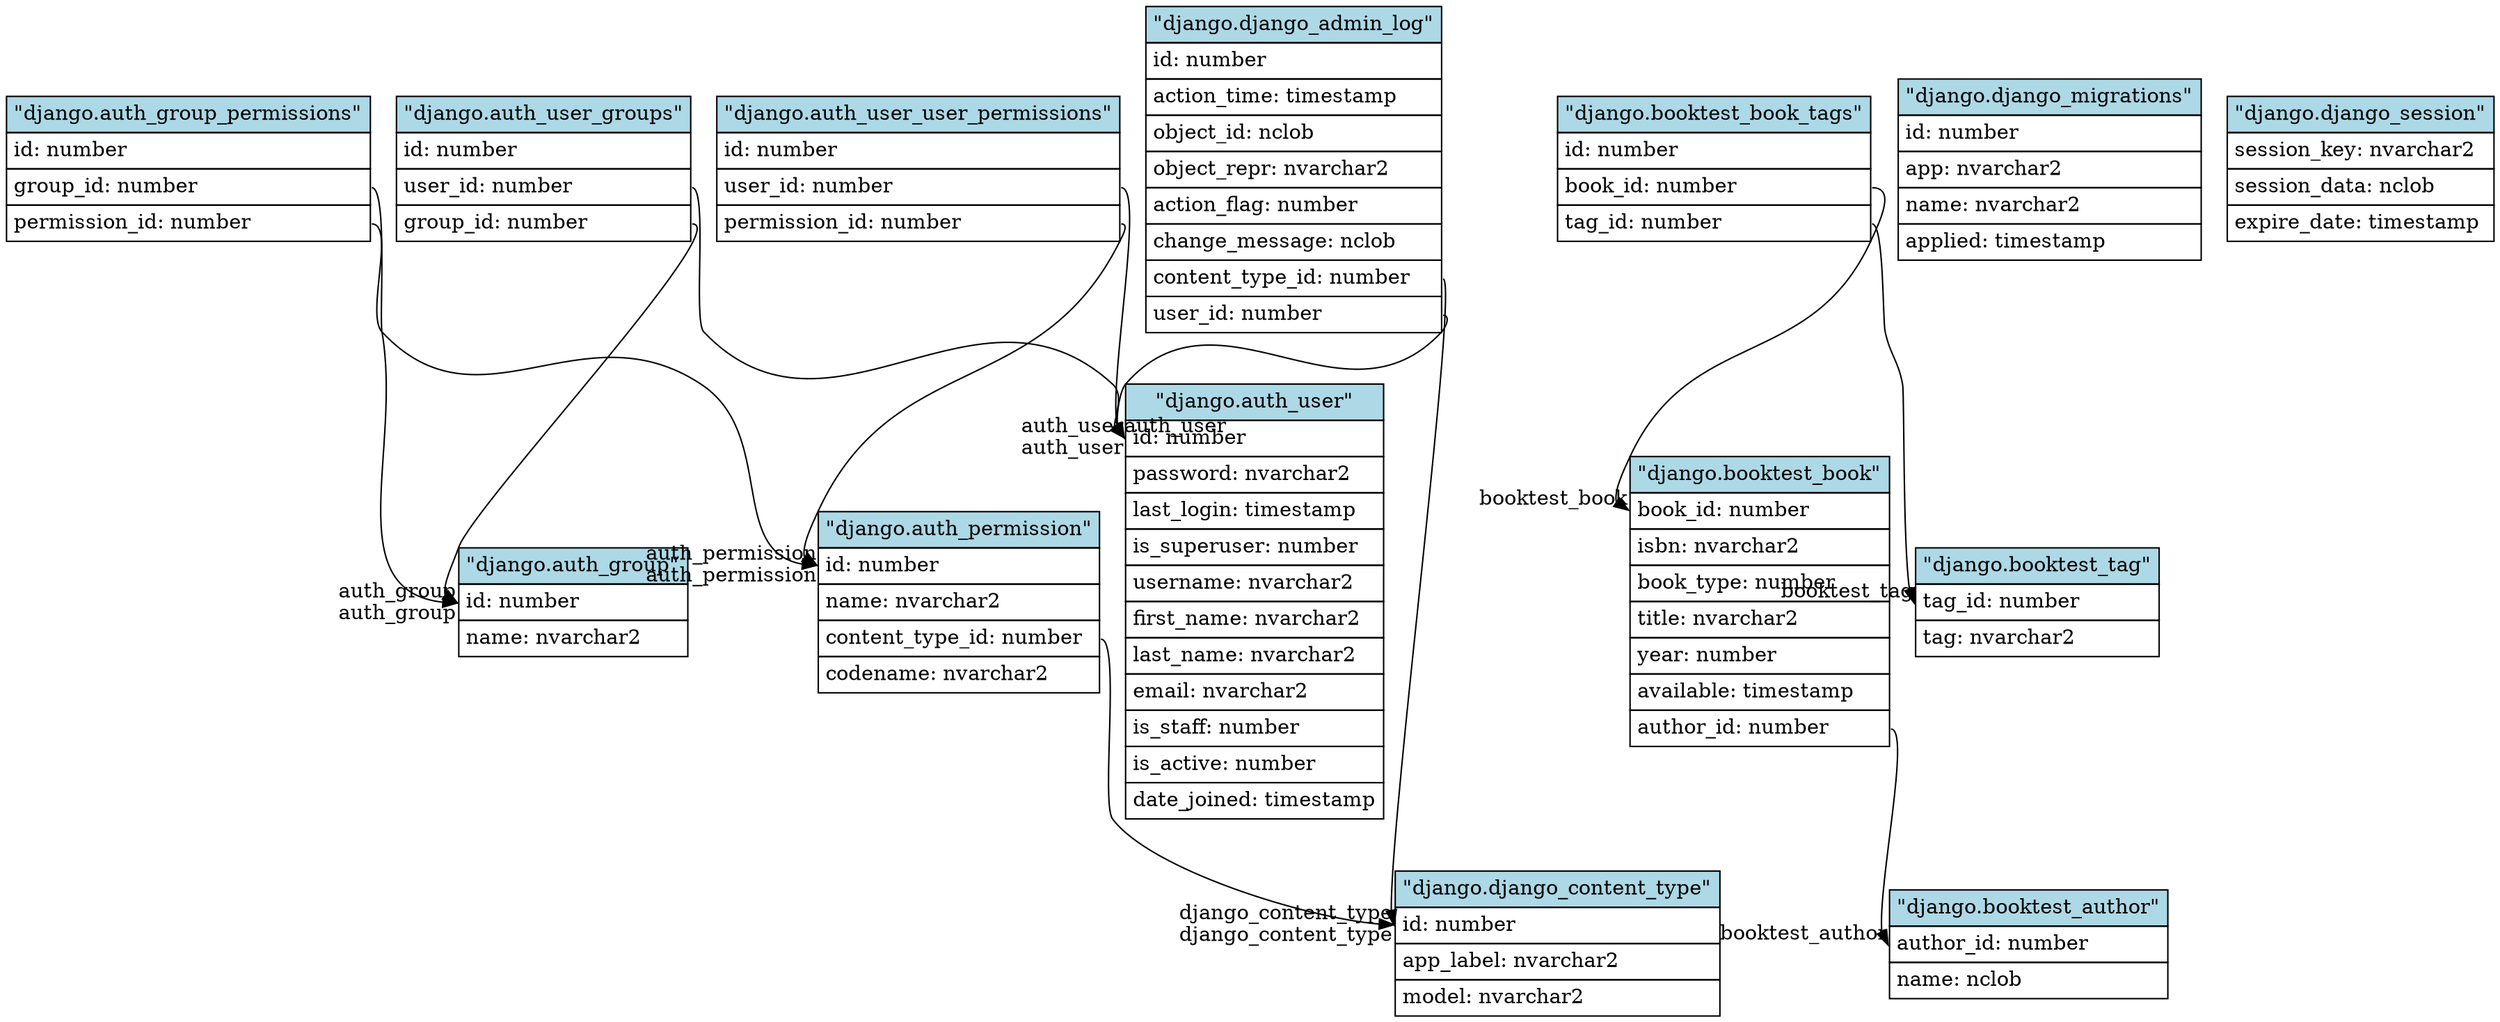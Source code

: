 // Generated by XO.
digraph django {
	// Defaults
	node [shape=none, margin=0]
	
	// Nodes (tables)
	"django.auth_group" [ label=<
		<table border="0" cellborder="1" cellspacing="0" cellpadding="4">
		<tr><td bgcolor="lightblue">"django.auth_group"</td></tr>
		<tr><td align="left" PORT="id">id: number</td></tr>
		<tr><td align="left" PORT="name">name: nvarchar2</td></tr>
		</table>> ]
	
	"django.auth_group_permissions" [ label=<
		<table border="0" cellborder="1" cellspacing="0" cellpadding="4">
		<tr><td bgcolor="lightblue">"django.auth_group_permissions"</td></tr>
		<tr><td align="left" PORT="id">id: number</td></tr>
		<tr><td align="left" PORT="group_id">group_id: number</td></tr>
		<tr><td align="left" PORT="permission_id">permission_id: number</td></tr>
		</table>> ]
	
	"django.auth_permission" [ label=<
		<table border="0" cellborder="1" cellspacing="0" cellpadding="4">
		<tr><td bgcolor="lightblue">"django.auth_permission"</td></tr>
		<tr><td align="left" PORT="id">id: number</td></tr>
		<tr><td align="left" PORT="name">name: nvarchar2</td></tr>
		<tr><td align="left" PORT="content_type_id">content_type_id: number</td></tr>
		<tr><td align="left" PORT="codename">codename: nvarchar2</td></tr>
		</table>> ]
	
	"django.auth_user" [ label=<
		<table border="0" cellborder="1" cellspacing="0" cellpadding="4">
		<tr><td bgcolor="lightblue">"django.auth_user"</td></tr>
		<tr><td align="left" PORT="id">id: number</td></tr>
		<tr><td align="left" PORT="password">password: nvarchar2</td></tr>
		<tr><td align="left" PORT="last_login">last_login: timestamp</td></tr>
		<tr><td align="left" PORT="is_superuser">is_superuser: number</td></tr>
		<tr><td align="left" PORT="username">username: nvarchar2</td></tr>
		<tr><td align="left" PORT="first_name">first_name: nvarchar2</td></tr>
		<tr><td align="left" PORT="last_name">last_name: nvarchar2</td></tr>
		<tr><td align="left" PORT="email">email: nvarchar2</td></tr>
		<tr><td align="left" PORT="is_staff">is_staff: number</td></tr>
		<tr><td align="left" PORT="is_active">is_active: number</td></tr>
		<tr><td align="left" PORT="date_joined">date_joined: timestamp</td></tr>
		</table>> ]
	
	"django.auth_user_groups" [ label=<
		<table border="0" cellborder="1" cellspacing="0" cellpadding="4">
		<tr><td bgcolor="lightblue">"django.auth_user_groups"</td></tr>
		<tr><td align="left" PORT="id">id: number</td></tr>
		<tr><td align="left" PORT="user_id">user_id: number</td></tr>
		<tr><td align="left" PORT="group_id">group_id: number</td></tr>
		</table>> ]
	
	"django.auth_user_user_permissions" [ label=<
		<table border="0" cellborder="1" cellspacing="0" cellpadding="4">
		<tr><td bgcolor="lightblue">"django.auth_user_user_permissions"</td></tr>
		<tr><td align="left" PORT="id">id: number</td></tr>
		<tr><td align="left" PORT="user_id">user_id: number</td></tr>
		<tr><td align="left" PORT="permission_id">permission_id: number</td></tr>
		</table>> ]
	
	"django.booktest_author" [ label=<
		<table border="0" cellborder="1" cellspacing="0" cellpadding="4">
		<tr><td bgcolor="lightblue">"django.booktest_author"</td></tr>
		<tr><td align="left" PORT="author_id">author_id: number</td></tr>
		<tr><td align="left" PORT="name">name: nclob</td></tr>
		</table>> ]
	
	"django.booktest_book" [ label=<
		<table border="0" cellborder="1" cellspacing="0" cellpadding="4">
		<tr><td bgcolor="lightblue">"django.booktest_book"</td></tr>
		<tr><td align="left" PORT="book_id">book_id: number</td></tr>
		<tr><td align="left" PORT="isbn">isbn: nvarchar2</td></tr>
		<tr><td align="left" PORT="book_type">book_type: number</td></tr>
		<tr><td align="left" PORT="title">title: nvarchar2</td></tr>
		<tr><td align="left" PORT="year">year: number</td></tr>
		<tr><td align="left" PORT="available">available: timestamp</td></tr>
		<tr><td align="left" PORT="author_id">author_id: number</td></tr>
		</table>> ]
	
	"django.booktest_book_tags" [ label=<
		<table border="0" cellborder="1" cellspacing="0" cellpadding="4">
		<tr><td bgcolor="lightblue">"django.booktest_book_tags"</td></tr>
		<tr><td align="left" PORT="id">id: number</td></tr>
		<tr><td align="left" PORT="book_id">book_id: number</td></tr>
		<tr><td align="left" PORT="tag_id">tag_id: number</td></tr>
		</table>> ]
	
	"django.booktest_tag" [ label=<
		<table border="0" cellborder="1" cellspacing="0" cellpadding="4">
		<tr><td bgcolor="lightblue">"django.booktest_tag"</td></tr>
		<tr><td align="left" PORT="tag_id">tag_id: number</td></tr>
		<tr><td align="left" PORT="tag">tag: nvarchar2</td></tr>
		</table>> ]
	
	"django.django_admin_log" [ label=<
		<table border="0" cellborder="1" cellspacing="0" cellpadding="4">
		<tr><td bgcolor="lightblue">"django.django_admin_log"</td></tr>
		<tr><td align="left" PORT="id">id: number</td></tr>
		<tr><td align="left" PORT="action_time">action_time: timestamp</td></tr>
		<tr><td align="left" PORT="object_id">object_id: nclob</td></tr>
		<tr><td align="left" PORT="object_repr">object_repr: nvarchar2</td></tr>
		<tr><td align="left" PORT="action_flag">action_flag: number</td></tr>
		<tr><td align="left" PORT="change_message">change_message: nclob</td></tr>
		<tr><td align="left" PORT="content_type_id">content_type_id: number</td></tr>
		<tr><td align="left" PORT="user_id">user_id: number</td></tr>
		</table>> ]
	
	"django.django_content_type" [ label=<
		<table border="0" cellborder="1" cellspacing="0" cellpadding="4">
		<tr><td bgcolor="lightblue">"django.django_content_type"</td></tr>
		<tr><td align="left" PORT="id">id: number</td></tr>
		<tr><td align="left" PORT="app_label">app_label: nvarchar2</td></tr>
		<tr><td align="left" PORT="model">model: nvarchar2</td></tr>
		</table>> ]
	
	"django.django_migrations" [ label=<
		<table border="0" cellborder="1" cellspacing="0" cellpadding="4">
		<tr><td bgcolor="lightblue">"django.django_migrations"</td></tr>
		<tr><td align="left" PORT="id">id: number</td></tr>
		<tr><td align="left" PORT="app">app: nvarchar2</td></tr>
		<tr><td align="left" PORT="name">name: nvarchar2</td></tr>
		<tr><td align="left" PORT="applied">applied: timestamp</td></tr>
		</table>> ]
	
	"django.django_session" [ label=<
		<table border="0" cellborder="1" cellspacing="0" cellpadding="4">
		<tr><td bgcolor="lightblue">"django.django_session"</td></tr>
		<tr><td align="left" PORT="session_key">session_key: nvarchar2</td></tr>
		<tr><td align="left" PORT="session_data">session_data: nclob</td></tr>
		<tr><td align="left" PORT="expire_date">expire_date: timestamp</td></tr>
		</table>> ]
	
	"django.auth_group_permissions":"group_id":e -> "django.auth_group":"id":w [
		headlabel="auth_group"]
	"django.auth_group_permissions":"permission_id":e -> "django.auth_permission":"id":w [
		headlabel="auth_permission"]
	"django.auth_permission":"content_type_id":e -> "django.django_content_type":"id":w [
		headlabel="django_content_type"]
	"django.auth_user_groups":"group_id":e -> "django.auth_group":"id":w [
		headlabel="auth_group"]
	"django.auth_user_groups":"user_id":e -> "django.auth_user":"id":w [
		headlabel="auth_user"]
	"django.auth_user_user_permissions":"permission_id":e -> "django.auth_permission":"id":w [
		headlabel="auth_permission"]
	"django.auth_user_user_permissions":"user_id":e -> "django.auth_user":"id":w [
		headlabel="auth_user"]
	"django.booktest_book":"author_id":e -> "django.booktest_author":"author_id":w [
		headlabel="booktest_author"]
	"django.booktest_book_tags":"book_id":e -> "django.booktest_book":"book_id":w [
		headlabel="booktest_book"]
	"django.booktest_book_tags":"tag_id":e -> "django.booktest_tag":"tag_id":w [
		headlabel="booktest_tag"]
	"django.django_admin_log":"content_type_id":e -> "django.django_content_type":"id":w [
		headlabel="django_content_type"]
	"django.django_admin_log":"user_id":e -> "django.auth_user":"id":w [
		headlabel="auth_user"]
}
